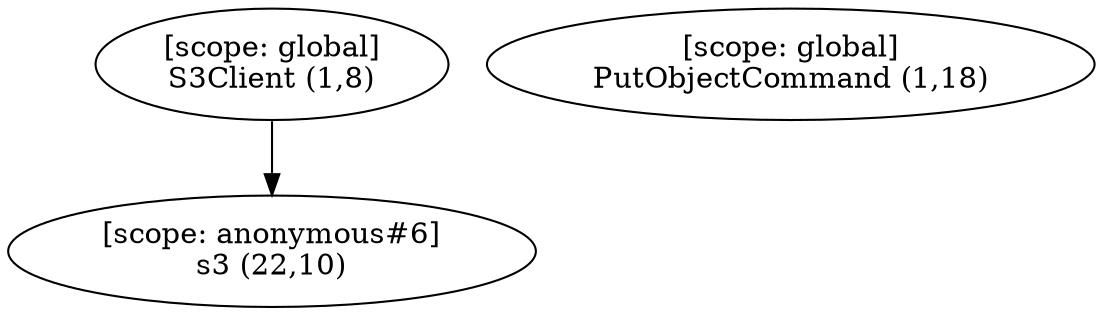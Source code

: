 digraph G {
  graph [ rankdir =TB ];
subgraph global {
  graph [ label = "Scope [global]" ];
  "[scope: global]
S3Client (1,8)";
  "[scope: global]
PutObjectCommand (1,18)";
}

subgraph anonymous_6 {
  graph [ label = "Scope [anonymous_6]" ];
  "[scope: anonymous#6]
s3 (22,10)";
}

  "[scope: global]
S3Client (1,8)" -> "[scope: anonymous#6]
s3 (22,10)";
}
